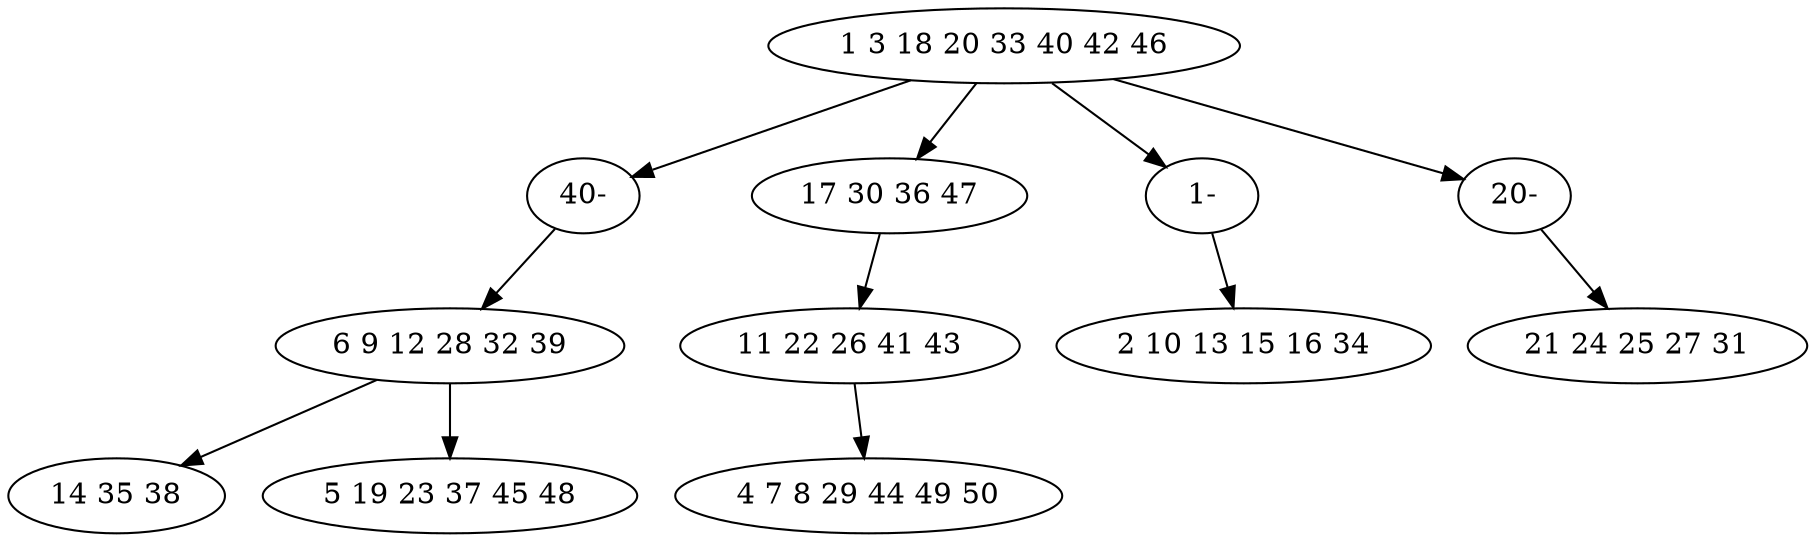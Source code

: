 digraph true_tree {
	"0" -> "9"
	"1" -> "2"
	"0" -> "3"
	"3" -> "4"
	"1" -> "5"
	"0" -> "11"
	"0" -> "10"
	"4" -> "8"
	"9" -> "1"
	"10" -> "7"
	"11" -> "6"
	"0" [label="1 3 18 20 33 40 42 46"];
	"1" [label="6 9 12 28 32 39"];
	"2" [label="14 35 38"];
	"3" [label="17 30 36 47"];
	"4" [label="11 22 26 41 43"];
	"5" [label="5 19 23 37 45 48"];
	"6" [label="2 10 13 15 16 34"];
	"7" [label="21 24 25 27 31"];
	"8" [label="4 7 8 29 44 49 50"];
	"9" [label="40-"];
	"10" [label="20-"];
	"11" [label="1-"];
}
